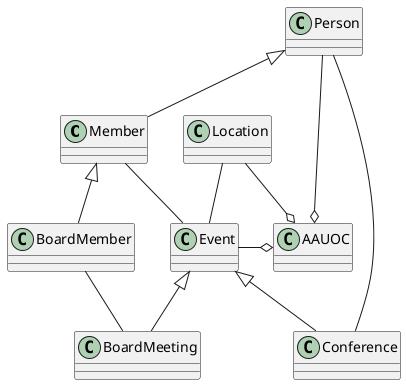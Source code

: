 @startuml

    class Member {

    }
    class BoardMember {

        }
    class Person {

            }
    class Event {

        }
    class Conference {

        }
    class BoardMeeting {

        }
    class Location {

        }
    class AAUOC{
    }

    Event <|-- Conference
    Event <|-- BoardMeeting

    Person  <|-- Member
    Member <|-- BoardMember

    Location -o AAUOC
    Event -o AAUOC
    Person -o AAUOC

    Location -- Event
    Member -- Event
    Person -- Conference
    BoardMember -- BoardMeeting

@enduml